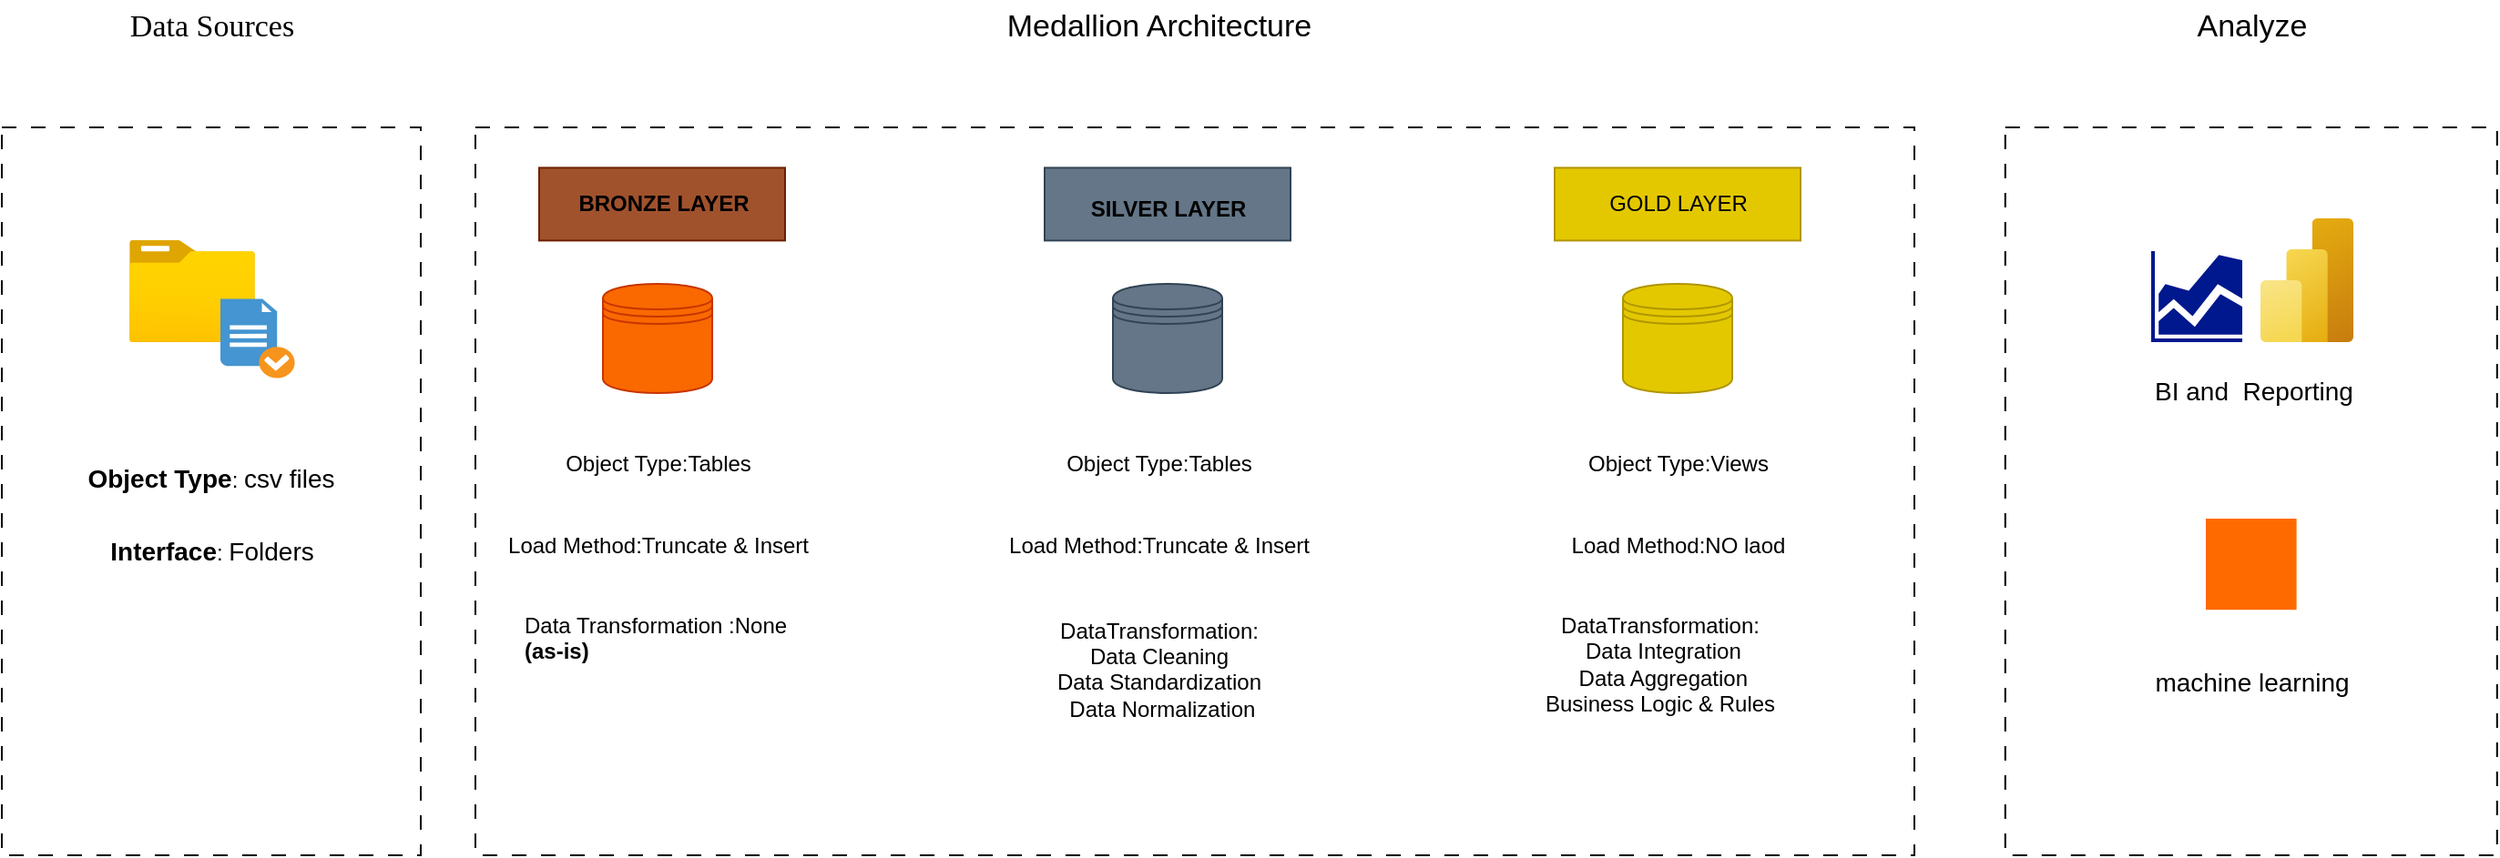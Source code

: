 <mxfile version="28.2.5">
  <diagram name="Page-1" id="NmdWL5BJkYcm-BAnGaUO">
    <mxGraphModel dx="1426" dy="777" grid="1" gridSize="10" guides="1" tooltips="1" connect="1" arrows="1" fold="1" page="1" pageScale="1" pageWidth="850" pageHeight="1100" math="0" shadow="0">
      <root>
        <mxCell id="0" />
        <mxCell id="1" parent="0" />
        <mxCell id="Ed7WPAgg7BW-AX7WVdeQ-2" value="Data Sources" style="text;html=1;align=center;verticalAlign=middle;resizable=0;points=[];autosize=1;strokeColor=none;fillColor=none;fontSize=17;fontFamily=Georgia;" vertex="1" parent="1">
          <mxGeometry x="115" y="200" width="120" height="30" as="geometry" />
        </mxCell>
        <mxCell id="Ed7WPAgg7BW-AX7WVdeQ-1" value="&lt;div&gt;&lt;div&gt;&lt;font style=&quot;font-size: 14px;&quot;&gt;&lt;b&gt;Object Type&lt;/b&gt;&lt;/font&gt;:&amp;nbsp;&lt;font style=&quot;font-size: 14px;&quot;&gt;csv files&lt;/font&gt;&lt;div&gt;&lt;br&gt;&lt;/div&gt;&lt;/div&gt;&lt;/div&gt;" style="rounded=0;whiteSpace=wrap;html=1;dashed=1;dashPattern=8 8;" vertex="1" parent="1">
          <mxGeometry x="60" y="270" width="230" height="400" as="geometry" />
        </mxCell>
        <mxCell id="Ed7WPAgg7BW-AX7WVdeQ-3" value="" style="rounded=0;whiteSpace=wrap;html=1;dashed=1;dashPattern=8 8;" vertex="1" parent="1">
          <mxGeometry x="320" y="270" width="790" height="400" as="geometry" />
        </mxCell>
        <mxCell id="Ed7WPAgg7BW-AX7WVdeQ-4" value="" style="rounded=0;whiteSpace=wrap;html=1;dashed=1;dashPattern=8 8;" vertex="1" parent="1">
          <mxGeometry x="1159.9" y="270" width="270" height="400" as="geometry" />
        </mxCell>
        <mxCell id="Ed7WPAgg7BW-AX7WVdeQ-5" value="Medallion Architecture" style="text;html=1;align=center;verticalAlign=middle;resizable=0;points=[];autosize=1;strokeColor=none;fillColor=none;fontSize=17;" vertex="1" parent="1">
          <mxGeometry x="600" y="200" width="190" height="30" as="geometry" />
        </mxCell>
        <mxCell id="Ed7WPAgg7BW-AX7WVdeQ-6" value="&lt;font style=&quot;font-size: 17px;&quot;&gt;Analyze&lt;/font&gt;" style="text;html=1;align=center;verticalAlign=middle;resizable=0;points=[];autosize=1;strokeColor=none;fillColor=none;" vertex="1" parent="1">
          <mxGeometry x="1254.9" y="200" width="80" height="30" as="geometry" />
        </mxCell>
        <mxCell id="Ed7WPAgg7BW-AX7WVdeQ-8" value="" style="image;aspect=fixed;html=1;points=[];align=center;fontSize=12;image=img/lib/azure2/general/Folder_Blank.svg;" vertex="1" parent="1">
          <mxGeometry x="130" y="332" width="69" height="56.0" as="geometry" />
        </mxCell>
        <mxCell id="Ed7WPAgg7BW-AX7WVdeQ-9" value="" style="shape=datastore;whiteSpace=wrap;html=1;fillColor=#fa6800;fontColor=#000000;strokeColor=#C73500;fillStyle=solid;" vertex="1" parent="1">
          <mxGeometry x="390" y="356" width="60" height="60" as="geometry" />
        </mxCell>
        <mxCell id="Ed7WPAgg7BW-AX7WVdeQ-10" value="" style="shape=datastore;whiteSpace=wrap;html=1;fillColor=#647687;fontColor=#ffffff;strokeColor=#314354;" vertex="1" parent="1">
          <mxGeometry x="670" y="356" width="60" height="60" as="geometry" />
        </mxCell>
        <mxCell id="Ed7WPAgg7BW-AX7WVdeQ-11" value="" style="shape=datastore;whiteSpace=wrap;html=1;fillColor=#e3c800;fontColor=#000000;strokeColor=#B09500;" vertex="1" parent="1">
          <mxGeometry x="950" y="356" width="60" height="60" as="geometry" />
        </mxCell>
        <mxCell id="Ed7WPAgg7BW-AX7WVdeQ-13" value="" style="image;aspect=fixed;html=1;points=[];align=center;fontSize=12;image=img/lib/azure2/analytics/Power_BI_Embedded.svg;" vertex="1" parent="1">
          <mxGeometry x="1300" y="320" width="51" height="68" as="geometry" />
        </mxCell>
        <mxCell id="Ed7WPAgg7BW-AX7WVdeQ-14" value="" style="sketch=0;aspect=fixed;pointerEvents=1;shadow=0;dashed=0;html=1;strokeColor=none;labelPosition=center;verticalLabelPosition=bottom;verticalAlign=top;align=center;fillColor=#00188D;shape=mxgraph.mscae.general.graph" vertex="1" parent="1">
          <mxGeometry x="1240" y="338" width="50" height="50" as="geometry" />
        </mxCell>
        <mxCell id="Ed7WPAgg7BW-AX7WVdeQ-15" value="&lt;font style=&quot;font-size: 14px;&quot;&gt;&lt;b&gt;Interface&lt;/b&gt;&lt;/font&gt;: &lt;span style=&quot;font-size: 14px;&quot;&gt;Folders&lt;/span&gt;&lt;div&gt;&lt;br style=&quot;text-wrap-mode: wrap;&quot;&gt;&lt;/div&gt;" style="text;html=1;align=center;verticalAlign=middle;resizable=0;points=[];autosize=1;strokeColor=none;fillColor=none;" vertex="1" parent="1">
          <mxGeometry x="105" y="490.05" width="140" height="40" as="geometry" />
        </mxCell>
        <mxCell id="Ed7WPAgg7BW-AX7WVdeQ-16" value="&lt;font&gt;Object Type:Tables&lt;/font&gt;" style="text;html=1;align=center;verticalAlign=middle;resizable=0;points=[];autosize=1;strokeColor=none;fillColor=none;" vertex="1" parent="1">
          <mxGeometry x="355" y="440" width="130" height="30" as="geometry" />
        </mxCell>
        <mxCell id="Ed7WPAgg7BW-AX7WVdeQ-17" value="Load Method:Truncate &amp;amp; Insert" style="text;html=1;align=center;verticalAlign=middle;resizable=0;points=[];autosize=1;strokeColor=none;fillColor=none;" vertex="1" parent="1">
          <mxGeometry x="325" y="485" width="190" height="30" as="geometry" />
        </mxCell>
        <mxCell id="Ed7WPAgg7BW-AX7WVdeQ-18" value="Data Transformation :None &lt;b&gt;(as-is)&lt;/b&gt;" style="text;whiteSpace=wrap;html=1;" vertex="1" parent="1">
          <mxGeometry x="345" y="530" width="170" height="50" as="geometry" />
        </mxCell>
        <mxCell id="Ed7WPAgg7BW-AX7WVdeQ-19" value="Object Type:Tables" style="text;html=1;align=center;verticalAlign=middle;resizable=0;points=[];autosize=1;strokeColor=none;fillColor=none;" vertex="1" parent="1">
          <mxGeometry x="630" y="440" width="130" height="30" as="geometry" />
        </mxCell>
        <mxCell id="Ed7WPAgg7BW-AX7WVdeQ-20" value="&lt;div&gt;DataTransformation:&lt;/div&gt;&lt;div&gt;&amp;nbsp;Data Cleaning&amp;nbsp;&lt;div&gt;&amp;nbsp;Data Standardization&amp;nbsp;&lt;/div&gt;&lt;div&gt;&amp;nbsp;Data Normalization&lt;br&gt;&lt;br&gt;&lt;/div&gt;&lt;/div&gt;" style="text;html=1;align=center;verticalAlign=middle;resizable=0;points=[];autosize=1;strokeColor=none;fillColor=none;" vertex="1" parent="1">
          <mxGeometry x="625" y="530" width="140" height="90" as="geometry" />
        </mxCell>
        <mxCell id="Ed7WPAgg7BW-AX7WVdeQ-24" value="Load Method:Truncate &amp;amp; Insert" style="text;html=1;align=center;verticalAlign=middle;resizable=0;points=[];autosize=1;strokeColor=none;fillColor=none;" vertex="1" parent="1">
          <mxGeometry x="600" y="485" width="190" height="30" as="geometry" />
        </mxCell>
        <mxCell id="Ed7WPAgg7BW-AX7WVdeQ-26" value="Object Type:Views" style="text;html=1;align=center;verticalAlign=middle;resizable=0;points=[];autosize=1;strokeColor=none;fillColor=none;" vertex="1" parent="1">
          <mxGeometry x="920" y="440" width="120" height="30" as="geometry" />
        </mxCell>
        <mxCell id="Ed7WPAgg7BW-AX7WVdeQ-27" value="Load Method:NO laod" style="text;html=1;align=center;verticalAlign=middle;resizable=0;points=[];autosize=1;strokeColor=none;fillColor=none;" vertex="1" parent="1">
          <mxGeometry x="910" y="485" width="140" height="30" as="geometry" />
        </mxCell>
        <mxCell id="Ed7WPAgg7BW-AX7WVdeQ-28" value="&lt;div&gt;DataTransformation:&lt;/div&gt;&lt;div&gt;&lt;div&gt;&amp;nbsp;Data Integration&lt;/div&gt;&lt;div&gt;&amp;nbsp; Data Aggregation&amp;nbsp;&lt;/div&gt;&lt;div&gt;&amp;nbsp;Business Logic &amp;amp; Rules&amp;nbsp;&lt;/div&gt;&lt;/div&gt;" style="text;html=1;align=center;verticalAlign=middle;resizable=0;points=[];autosize=1;strokeColor=none;fillColor=none;" vertex="1" parent="1">
          <mxGeometry x="890" y="530" width="160" height="70" as="geometry" />
        </mxCell>
        <mxCell id="Ed7WPAgg7BW-AX7WVdeQ-32" value="&lt;span style=&quot;font-size: 14px; text-align: center;&quot;&gt;BI and&amp;nbsp; Reporting&lt;/span&gt;" style="text;whiteSpace=wrap;html=1;" vertex="1" parent="1">
          <mxGeometry x="1240" y="400" width="130" height="40" as="geometry" />
        </mxCell>
        <mxCell id="Ed7WPAgg7BW-AX7WVdeQ-34" value="" style="points=[];aspect=fixed;html=1;align=center;shadow=0;dashed=0;fillColor=#FF6A00;strokeColor=none;shape=mxgraph.alibaba_cloud.machine_learning;" vertex="1" parent="1">
          <mxGeometry x="1270" y="485" width="49.8" height="50.1" as="geometry" />
        </mxCell>
        <mxCell id="Ed7WPAgg7BW-AX7WVdeQ-36" value="&lt;font style=&quot;font-size: 14px;&quot;&gt;machine learning&lt;/font&gt;" style="text;html=1;align=center;verticalAlign=middle;resizable=0;points=[];autosize=1;strokeColor=none;fillColor=none;" vertex="1" parent="1">
          <mxGeometry x="1229.9" y="560" width="130" height="30" as="geometry" />
        </mxCell>
        <mxCell id="Ed7WPAgg7BW-AX7WVdeQ-37" value="" style="shadow=0;dashed=0;html=1;strokeColor=none;fillColor=#4495D1;labelPosition=center;verticalLabelPosition=bottom;verticalAlign=top;align=center;outlineConnect=0;shape=mxgraph.veeam.checked_doc;" vertex="1" parent="1">
          <mxGeometry x="180" y="364.2" width="40.8" height="43.6" as="geometry" />
        </mxCell>
        <mxCell id="Ed7WPAgg7BW-AX7WVdeQ-38" value="" style="rounded=0;whiteSpace=wrap;html=1;fillColor=#a0522d;fontColor=#ffffff;strokeColor=#6D1F00;" vertex="1" parent="1">
          <mxGeometry x="355" y="292.2" width="135" height="40" as="geometry" />
        </mxCell>
        <mxCell id="Ed7WPAgg7BW-AX7WVdeQ-39" value="&lt;b&gt;BRONZE LAYER&lt;/b&gt;" style="text;html=1;align=center;verticalAlign=middle;resizable=0;points=[];autosize=1;strokeColor=none;fillColor=none;" vertex="1" parent="1">
          <mxGeometry x="362.5" y="297.2" width="120" height="30" as="geometry" />
        </mxCell>
        <mxCell id="Ed7WPAgg7BW-AX7WVdeQ-42" value="" style="rounded=0;whiteSpace=wrap;html=1;fillColor=#647687;fontColor=#ffffff;strokeColor=#314354;" vertex="1" parent="1">
          <mxGeometry x="632.5" y="292.2" width="135" height="40" as="geometry" />
        </mxCell>
        <mxCell id="Ed7WPAgg7BW-AX7WVdeQ-40" value="&lt;b&gt;SILVER LAYER&lt;/b&gt;" style="text;html=1;align=center;verticalAlign=middle;resizable=0;points=[];autosize=1;strokeColor=none;fillColor=none;" vertex="1" parent="1">
          <mxGeometry x="645" y="300" width="110" height="30" as="geometry" />
        </mxCell>
        <mxCell id="Ed7WPAgg7BW-AX7WVdeQ-43" value="" style="rounded=0;whiteSpace=wrap;html=1;fillColor=#e3c800;fontColor=#000000;strokeColor=#B09500;" vertex="1" parent="1">
          <mxGeometry x="912.5" y="292.2" width="135" height="40" as="geometry" />
        </mxCell>
        <mxCell id="Ed7WPAgg7BW-AX7WVdeQ-47" value="GOLD LAYER" style="text;html=1;align=center;verticalAlign=middle;resizable=0;points=[];autosize=1;strokeColor=none;fillColor=none;" vertex="1" parent="1">
          <mxGeometry x="930" y="297.2" width="100" height="30" as="geometry" />
        </mxCell>
      </root>
    </mxGraphModel>
  </diagram>
</mxfile>
